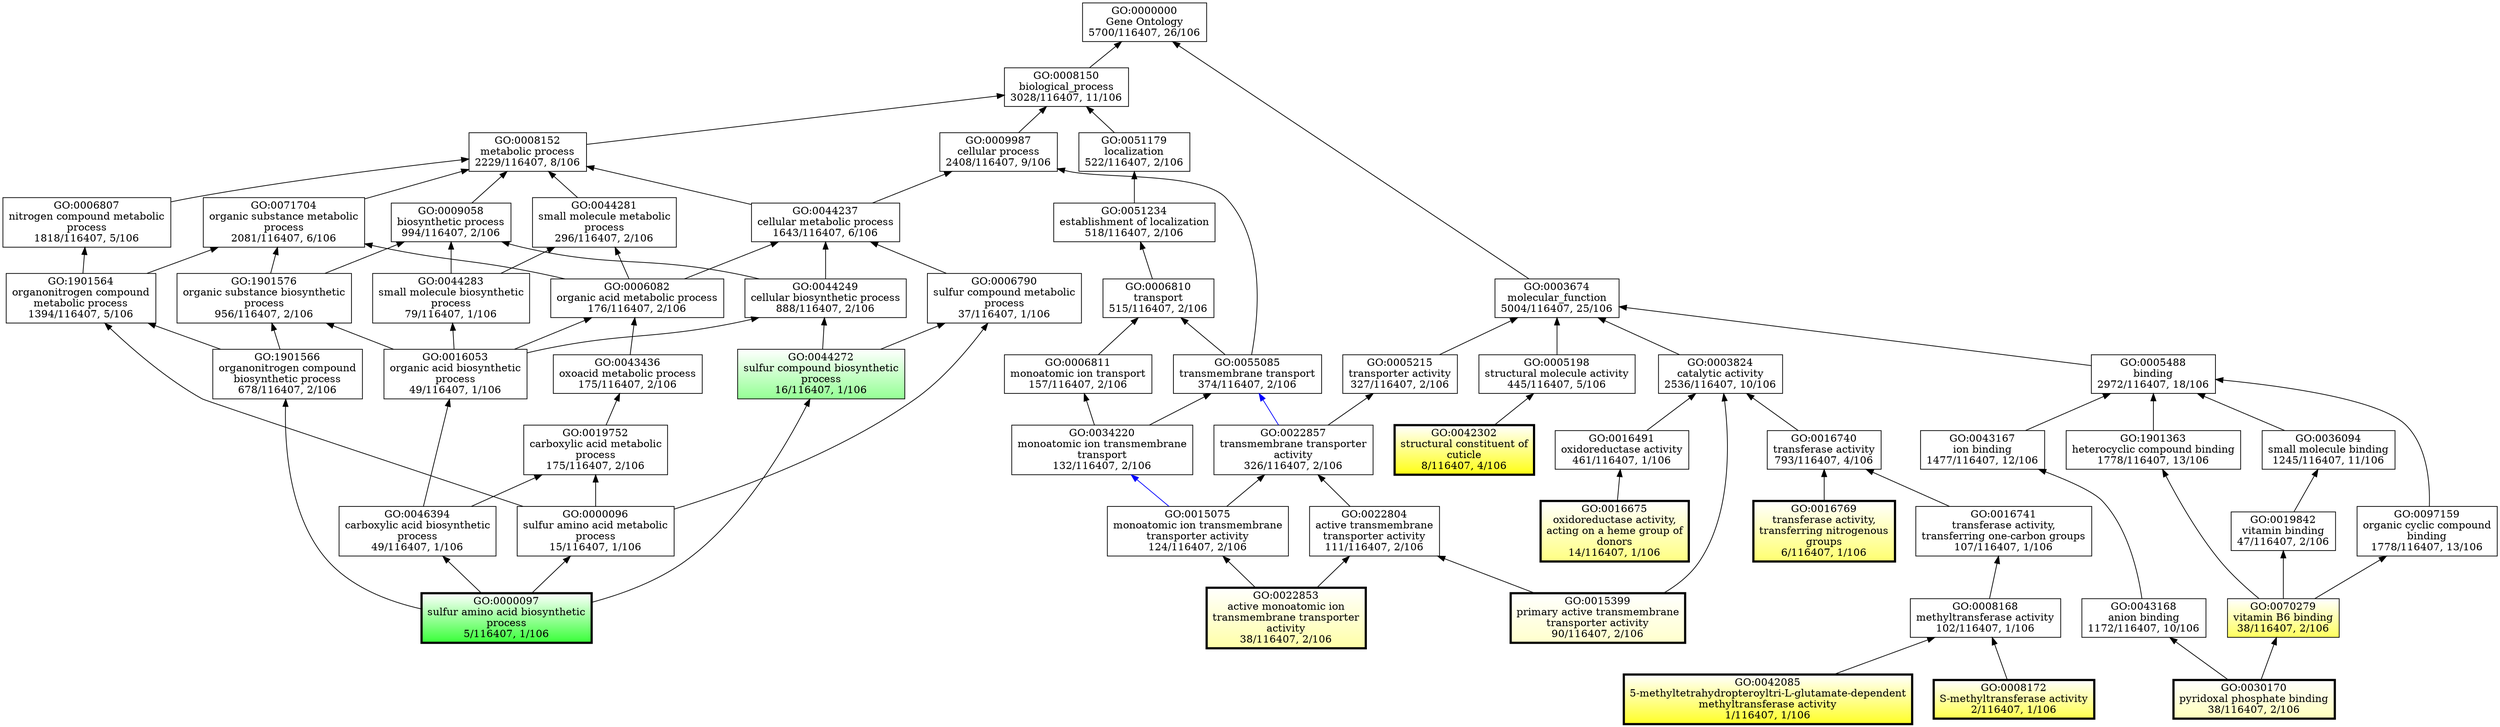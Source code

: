 /* Generated with Ontologizer 2.1 build 20160628-1269 */
digraph G {nodesep=0.4;
GO_0000000[shape="box",label="GO:0000000\nGene Ontology\n5700/116407, 26/106"];
GO_0016769[shape="box",label="GO:0016769\ntransferase activity,\ntransferring nitrogenous\ngroups\n6/116407, 1/106",gradientangle=270,style="filled,setlinewidth(3)",fillcolor="white:0.166667,0.563636,1.000000"];
GO_0019842[shape="box",label="GO:0019842\nvitamin binding\n47/116407, 2/106"];
GO_0009987[shape="box",label="GO:0009987\ncellular process\n2408/116407, 9/106"];
GO_0006790[shape="box",label="GO:0006790\nsulfur compound metabolic\nprocess\n37/116407, 1/106"];
GO_0070279[shape="box",label="GO:0070279\nvitamin B6 binding\n38/116407, 2/106",gradientangle=270,style="filled",fillcolor="white:0.166667,0.636364,1.000000"];
GO_0097159[shape="box",label="GO:0097159\norganic cyclic compound\nbinding\n1778/116407, 13/106"];
GO_0022804[shape="box",label="GO:0022804\nactive transmembrane\ntransporter activity\n111/116407, 2/106"];
GO_1901576[shape="box",label="GO:1901576\norganic substance biosynthetic\nprocess\n956/116407, 2/106"];
GO_0006807[shape="box",label="GO:0006807\nnitrogen compound metabolic\nprocess\n1818/116407, 5/106"];
GO_0071704[shape="box",label="GO:0071704\norganic substance metabolic\nprocess\n2081/116407, 6/106"];
GO_0006810[shape="box",label="GO:0006810\ntransport\n515/116407, 2/106"];
GO_0006811[shape="box",label="GO:0006811\nmonoatomic ion transport\n157/116407, 2/106"];
GO_0043167[shape="box",label="GO:0043167\nion binding\n1477/116407, 12/106"];
GO_0043168[shape="box",label="GO:0043168\nanion binding\n1172/116407, 10/106"];
GO_0051234[shape="box",label="GO:0051234\nestablishment of localization\n518/116407, 2/106"];
GO_0016675[shape="box",label="GO:0016675\noxidoreductase activity,\nacting on a heme group of\ndonors\n14/116407, 1/106",gradientangle=270,style="filled,setlinewidth(3)",fillcolor="white:0.166667,0.490909,1.000000"];
GO_0015399[shape="box",label="GO:0015399\nprimary active transmembrane\ntransporter activity\n90/116407, 2/106",gradientangle=270,style="filled,setlinewidth(3)",fillcolor="white:0.166667,0.200000,1.000000"];
GO_0019752[shape="box",label="GO:0019752\ncarboxylic acid metabolic\nprocess\n175/116407, 2/106"];
GO_0043436[shape="box",label="GO:0043436\noxoacid metabolic process\n175/116407, 2/106"];
GO_0034220[shape="box",label="GO:0034220\nmonoatomic ion transmembrane\ntransport\n132/116407, 2/106"];
GO_0055085[shape="box",label="GO:0055085\ntransmembrane transport\n374/116407, 2/106"];
GO_1901363[shape="box",label="GO:1901363\nheterocyclic compound binding\n1778/116407, 13/106"];
GO_0016053[shape="box",label="GO:0016053\norganic acid biosynthetic\nprocess\n49/116407, 1/106"];
GO_0046394[shape="box",label="GO:0046394\ncarboxylic acid biosynthetic\nprocess\n49/116407, 1/106"];
GO_0042302[shape="box",label="GO:0042302\nstructural constituent of\ncuticle\n8/116407, 4/106",gradientangle=270,style="filled,setlinewidth(3)",fillcolor="white:0.166667,0.927273,1.000000"];
GO_0006082[shape="box",label="GO:0006082\norganic acid metabolic process\n176/116407, 2/106"];
GO_0022853[shape="box",label="GO:0022853\nactive monoatomic ion\ntransmembrane transporter\nactivity\n38/116407, 2/106",gradientangle=270,style="filled,setlinewidth(3)",fillcolor="white:0.166667,0.345455,1.000000"];
GO_0022857[shape="box",label="GO:0022857\ntransmembrane transporter\nactivity\n326/116407, 2/106"];
GO_0044237[shape="box",label="GO:0044237\ncellular metabolic process\n1643/116407, 6/106"];
GO_0005198[shape="box",label="GO:0005198\nstructural molecule activity\n445/116407, 5/106"];
GO_0008150[shape="box",label="GO:0008150\nbiological_process\n3028/116407, 11/106"];
GO_0008152[shape="box",label="GO:0008152\nmetabolic process\n2229/116407, 8/106"];
GO_0044249[shape="box",label="GO:0044249\ncellular biosynthetic process\n888/116407, 2/106"];
GO_0003674[shape="box",label="GO:0003674\nmolecular_function\n5004/116407, 25/106"];
GO_0030170[shape="box",label="GO:0030170\npyridoxal phosphate binding\n38/116407, 2/106",gradientangle=270,style="filled,setlinewidth(3)",fillcolor="white:0.166667,0.272727,1.000000"];
GO_0005215[shape="box",label="GO:0005215\ntransporter activity\n327/116407, 2/106"];
GO_0000096[shape="box",label="GO:0000096\nsulfur amino acid metabolic\nprocess\n15/116407, 1/106"];
GO_0000097[shape="box",label="GO:0000097\nsulfur amino acid biosynthetic\nprocess\n5/116407, 1/106",gradientangle=270,style="filled,setlinewidth(3)",fillcolor="white:0.333333,0.781818,1.000000"];
GO_1901564[shape="box",label="GO:1901564\norganonitrogen compound\nmetabolic process\n1394/116407, 5/106"];
GO_0009058[shape="box",label="GO:0009058\nbiosynthetic process\n994/116407, 2/106"];
GO_1901566[shape="box",label="GO:1901566\norganonitrogen compound\nbiosynthetic process\n678/116407, 2/106"];
GO_0015075[shape="box",label="GO:0015075\nmonoatomic ion transmembrane\ntransporter activity\n124/116407, 2/106"];
GO_0016740[shape="box",label="GO:0016740\ntransferase activity\n793/116407, 4/106"];
GO_0042085[shape="box",label="GO:0042085\n5-methyltetrahydropteroyltri-L-glutamate-dependent\nmethyltransferase activity\n1/116407, 1/106",gradientangle=270,style="filled,setlinewidth(3)",fillcolor="white:0.166667,0.854545,1.000000"];
GO_0016741[shape="box",label="GO:0016741\ntransferase activity,\ntransferring one-carbon groups\n107/116407, 1/106"];
GO_0008168[shape="box",label="GO:0008168\nmethyltransferase activity\n102/116407, 1/106"];
GO_0016491[shape="box",label="GO:0016491\noxidoreductase activity\n461/116407, 1/106"];
GO_0051179[shape="box",label="GO:0051179\nlocalization\n522/116407, 2/106"];
GO_0008172[shape="box",label="GO:0008172\nS-methyltransferase activity\n2/116407, 1/106",gradientangle=270,style="filled,setlinewidth(3)",fillcolor="white:0.166667,0.709091,1.000000"];
GO_0044272[shape="box",label="GO:0044272\nsulfur compound biosynthetic\nprocess\n16/116407, 1/106",gradientangle=270,style="filled",fillcolor="white:0.333333,0.418182,1.000000"];
GO_0003824[shape="box",label="GO:0003824\ncatalytic activity\n2536/116407, 10/106"];
GO_0005488[shape="box",label="GO:0005488\nbinding\n2972/116407, 18/106"];
GO_0044281[shape="box",label="GO:0044281\nsmall molecule metabolic\nprocess\n296/116407, 2/106"];
GO_0044283[shape="box",label="GO:0044283\nsmall molecule biosynthetic\nprocess\n79/116407, 1/106"];
GO_0036094[shape="box",label="GO:0036094\nsmall molecule binding\n1245/116407, 11/106"];
GO_0000000 -> GO_0003674[color=black,dir="back",tooltip="molecular_function  Gene Ontology"];

GO_0000000 -> GO_0008150[color=black,dir="back",tooltip="biological_process  Gene Ontology"];

GO_0019842 -> GO_0070279[color=black,dir="back",tooltip="vitamin B6 binding is a vitamin binding"];

GO_0009987 -> GO_0044237[color=black,dir="back",tooltip="cellular metabolic process is a cellular process"];

GO_0009987 -> GO_0055085[color=black,dir="back",tooltip="transmembrane transport is a cellular process"];

GO_0006790 -> GO_0000096[color=black,dir="back",tooltip="sulfur amino acid metabolic process is a sulfur compound metabolic process"];

GO_0006790 -> GO_0044272[color=black,dir="back",tooltip="sulfur compound biosynthetic process is a sulfur compound metabolic process"];

GO_0070279 -> GO_0030170[color=black,dir="back",tooltip="pyridoxal phosphate binding is a vitamin B6 binding"];

GO_0097159 -> GO_0070279[color=black,dir="back",tooltip="vitamin B6 binding is a organic cyclic compound binding"];

GO_0022804 -> GO_0015399[color=black,dir="back",tooltip="primary active transmembrane transporter activity is a active transmembrane transporter activity"];

GO_0022804 -> GO_0022853[color=black,dir="back",tooltip="active monoatomic ion transmembrane transporter activity is a active transmembrane transporter activity"];

GO_1901576 -> GO_1901566[color=black,dir="back",tooltip="organonitrogen compound biosynthetic process is a organic substance biosynthetic process"];

GO_1901576 -> GO_0016053[color=black,dir="back",tooltip="organic acid biosynthetic process is a organic substance biosynthetic process"];

GO_0006807 -> GO_1901564[color=black,dir="back",tooltip="organonitrogen compound metabolic process is a nitrogen compound metabolic process"];

GO_0071704 -> GO_1901564[color=black,dir="back",tooltip="organonitrogen compound metabolic process is a organic substance metabolic process"];

GO_0071704 -> GO_1901576[color=black,dir="back",tooltip="organic substance biosynthetic process is a organic substance metabolic process"];

GO_0071704 -> GO_0006082[color=black,dir="back",tooltip="organic acid metabolic process is a organic substance metabolic process"];

GO_0006810 -> GO_0006811[color=black,dir="back",tooltip="monoatomic ion transport is a transport"];

GO_0006810 -> GO_0055085[color=black,dir="back",tooltip="transmembrane transport is a transport"];

GO_0006811 -> GO_0034220[color=black,dir="back",tooltip="monoatomic ion transmembrane transport is a monoatomic ion transport"];

GO_0043167 -> GO_0043168[color=black,dir="back",tooltip="anion binding is a ion binding"];

GO_0043168 -> GO_0030170[color=black,dir="back",tooltip="pyridoxal phosphate binding is a anion binding"];

GO_0051234 -> GO_0006810[color=black,dir="back",tooltip="transport is a establishment of localization"];

GO_0019752 -> GO_0000096[color=black,dir="back",tooltip="sulfur amino acid metabolic process is a carboxylic acid metabolic process"];

GO_0019752 -> GO_0046394[color=black,dir="back",tooltip="carboxylic acid biosynthetic process is a carboxylic acid metabolic process"];

GO_0043436 -> GO_0019752[color=black,dir="back",tooltip="carboxylic acid metabolic process is a oxoacid metabolic process"];

GO_0034220 -> GO_0015075[color=blue,dir="back",tooltip="monoatomic ion transmembrane transporter activity is part of monoatomic ion transmembrane transport"];

GO_0055085 -> GO_0022857[color=blue,dir="back",tooltip="transmembrane transporter activity is part of transmembrane transport"];

GO_0055085 -> GO_0034220[color=black,dir="back",tooltip="monoatomic ion transmembrane transport is a transmembrane transport"];

GO_1901363 -> GO_0070279[color=black,dir="back",tooltip="vitamin B6 binding is a heterocyclic compound binding"];

GO_0016053 -> GO_0046394[color=black,dir="back",tooltip="carboxylic acid biosynthetic process is a organic acid biosynthetic process"];

GO_0046394 -> GO_0000097[color=black,dir="back",tooltip="sulfur amino acid biosynthetic process is a carboxylic acid biosynthetic process"];

GO_0006082 -> GO_0016053[color=black,dir="back",tooltip="organic acid biosynthetic process is a organic acid metabolic process"];

GO_0006082 -> GO_0043436[color=black,dir="back",tooltip="oxoacid metabolic process is a organic acid metabolic process"];

GO_0022857 -> GO_0015075[color=black,dir="back",tooltip="monoatomic ion transmembrane transporter activity is a transmembrane transporter activity"];

GO_0022857 -> GO_0022804[color=black,dir="back",tooltip="active transmembrane transporter activity is a transmembrane transporter activity"];

GO_0044237 -> GO_0006082[color=black,dir="back",tooltip="organic acid metabolic process is a cellular metabolic process"];

GO_0044237 -> GO_0006790[color=black,dir="back",tooltip="sulfur compound metabolic process is a cellular metabolic process"];

GO_0044237 -> GO_0044249[color=black,dir="back",tooltip="cellular biosynthetic process is a cellular metabolic process"];

GO_0005198 -> GO_0042302[color=black,dir="back",tooltip="structural constituent of cuticle is a structural molecule activity"];

GO_0008150 -> GO_0008152[color=black,dir="back",tooltip="metabolic process is a biological_process"];

GO_0008150 -> GO_0009987[color=black,dir="back",tooltip="cellular process is a biological_process"];

GO_0008150 -> GO_0051179[color=black,dir="back",tooltip="localization is a biological_process"];

GO_0008152 -> GO_0071704[color=black,dir="back",tooltip="organic substance metabolic process is a metabolic process"];

GO_0008152 -> GO_0006807[color=black,dir="back",tooltip="nitrogen compound metabolic process is a metabolic process"];

GO_0008152 -> GO_0009058[color=black,dir="back",tooltip="biosynthetic process is a metabolic process"];

GO_0008152 -> GO_0044237[color=black,dir="back",tooltip="cellular metabolic process is a metabolic process"];

GO_0008152 -> GO_0044281[color=black,dir="back",tooltip="small molecule metabolic process is a metabolic process"];

GO_0044249 -> GO_0016053[color=black,dir="back",tooltip="organic acid biosynthetic process is a cellular biosynthetic process"];

GO_0044249 -> GO_0044272[color=black,dir="back",tooltip="sulfur compound biosynthetic process is a cellular biosynthetic process"];

GO_0003674 -> GO_0003824[color=black,dir="back",tooltip="catalytic activity is a molecular_function"];

GO_0003674 -> GO_0005198[color=black,dir="back",tooltip="structural molecule activity is a molecular_function"];

GO_0003674 -> GO_0005215[color=black,dir="back",tooltip="transporter activity is a molecular_function"];

GO_0003674 -> GO_0005488[color=black,dir="back",tooltip="binding is a molecular_function"];

GO_0005215 -> GO_0022857[color=black,dir="back",tooltip="transmembrane transporter activity is a transporter activity"];

GO_0000096 -> GO_0000097[color=black,dir="back",tooltip="sulfur amino acid biosynthetic process is a sulfur amino acid metabolic process"];

GO_1901564 -> GO_0000096[color=black,dir="back",tooltip="sulfur amino acid metabolic process is a organonitrogen compound metabolic process"];

GO_1901564 -> GO_1901566[color=black,dir="back",tooltip="organonitrogen compound biosynthetic process is a organonitrogen compound metabolic process"];

GO_0009058 -> GO_1901576[color=black,dir="back",tooltip="organic substance biosynthetic process is a biosynthetic process"];

GO_0009058 -> GO_0044249[color=black,dir="back",tooltip="cellular biosynthetic process is a biosynthetic process"];

GO_0009058 -> GO_0044283[color=black,dir="back",tooltip="small molecule biosynthetic process is a biosynthetic process"];

GO_1901566 -> GO_0000097[color=black,dir="back",tooltip="sulfur amino acid biosynthetic process is a organonitrogen compound biosynthetic process"];

GO_0015075 -> GO_0022853[color=black,dir="back",tooltip="active monoatomic ion transmembrane transporter activity is a monoatomic ion transmembrane transporter activity"];

GO_0016740 -> GO_0016741[color=black,dir="back",tooltip="transferase activity, transferring one-carbon groups is a transferase activity"];

GO_0016740 -> GO_0016769[color=black,dir="back",tooltip="transferase activity, transferring nitrogenous groups is a transferase activity"];

GO_0016741 -> GO_0008168[color=black,dir="back",tooltip="methyltransferase activity is a transferase activity, transferring one-carbon groups"];

GO_0008168 -> GO_0008172[color=black,dir="back",tooltip="S-methyltransferase activity is a methyltransferase activity"];

GO_0008168 -> GO_0042085[color=black,dir="back",tooltip="5-methyltetrahydropteroyltri-L-glutamate-dependent methyltransferase activity is a methyltransferase activity"];

GO_0016491 -> GO_0016675[color=black,dir="back",tooltip="oxidoreductase activity, acting on a heme group of donors is a oxidoreductase activity"];

GO_0051179 -> GO_0051234[color=black,dir="back",tooltip="establishment of localization is a localization"];

GO_0044272 -> GO_0000097[color=black,dir="back",tooltip="sulfur amino acid biosynthetic process is a sulfur compound biosynthetic process"];

GO_0003824 -> GO_0015399[color=black,dir="back",tooltip="primary active transmembrane transporter activity  catalytic activity"];

GO_0003824 -> GO_0016491[color=black,dir="back",tooltip="oxidoreductase activity is a catalytic activity"];

GO_0003824 -> GO_0016740[color=black,dir="back",tooltip="transferase activity is a catalytic activity"];

GO_0005488 -> GO_1901363[color=black,dir="back",tooltip="heterocyclic compound binding is a binding"];

GO_0005488 -> GO_0097159[color=black,dir="back",tooltip="organic cyclic compound binding is a binding"];

GO_0005488 -> GO_0036094[color=black,dir="back",tooltip="small molecule binding is a binding"];

GO_0005488 -> GO_0043167[color=black,dir="back",tooltip="ion binding is a binding"];

GO_0044281 -> GO_0006082[color=black,dir="back",tooltip="organic acid metabolic process is a small molecule metabolic process"];

GO_0044281 -> GO_0044283[color=black,dir="back",tooltip="small molecule biosynthetic process is a small molecule metabolic process"];

GO_0044283 -> GO_0016053[color=black,dir="back",tooltip="organic acid biosynthetic process is a small molecule biosynthetic process"];

GO_0036094 -> GO_0019842[color=black,dir="back",tooltip="vitamin binding is a small molecule binding"];

}
